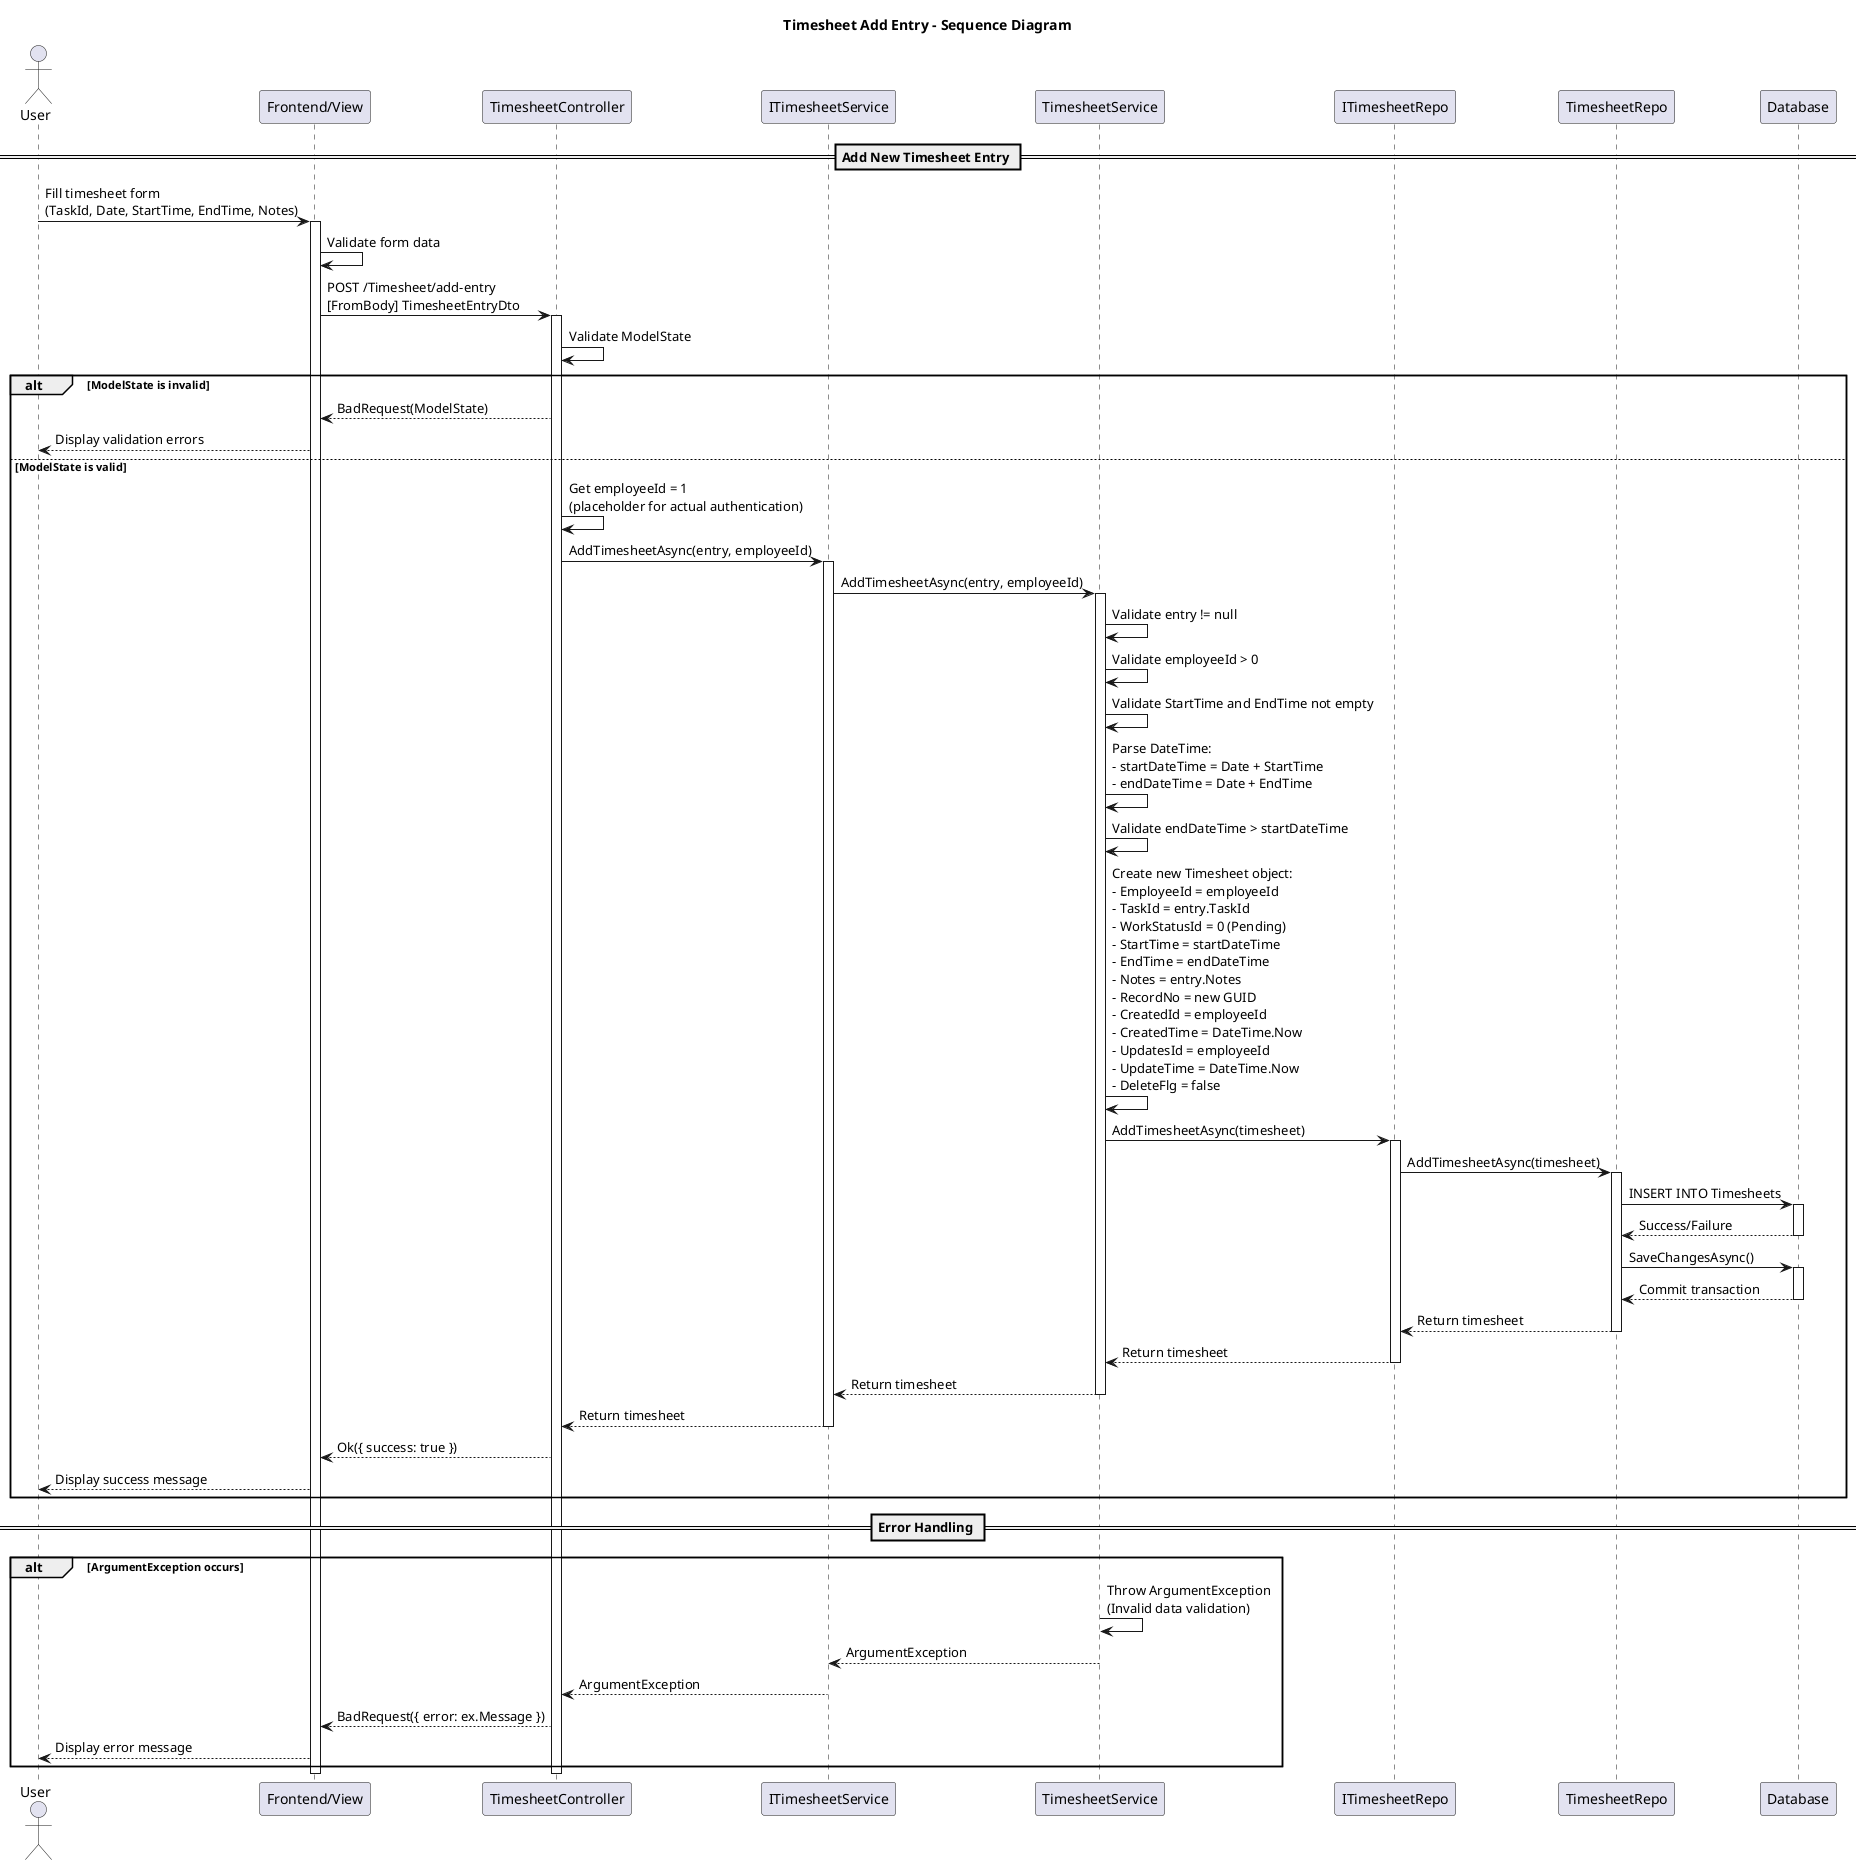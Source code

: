 @startuml
title Timesheet Add Entry - Sequence Diagram

actor User as U
participant "Frontend/View" as V
participant TimesheetController as TC
participant ITimesheetService as TS
participant TimesheetService as TSImpl
participant ITimesheetRepo as TR
participant TimesheetRepo as TRImpl
participant "Database" as DB

== Add New Timesheet Entry ==

U -> V: Fill timesheet form\n(TaskId, Date, StartTime, EndTime, Notes)
activate V

V -> V: Validate form data
V -> TC: POST /Timesheet/add-entry\n[FromBody] TimesheetEntryDto
activate TC

TC -> TC: Validate ModelState
alt ModelState is invalid
    TC --> V: BadRequest(ModelState)
    V --> U: Display validation errors
else ModelState is valid
    TC -> TC: Get employeeId = 1\n(placeholder for actual authentication)
    
    TC -> TS: AddTimesheetAsync(entry, employeeId)
    activate TS
    
    TS -> TSImpl: AddTimesheetAsync(entry, employeeId)
    activate TSImpl
    
    TSImpl -> TSImpl: Validate entry != null
    TSImpl -> TSImpl: Validate employeeId > 0
    TSImpl -> TSImpl: Validate StartTime and EndTime not empty
    
    TSImpl -> TSImpl: Parse DateTime:\n- startDateTime = Date + StartTime\n- endDateTime = Date + EndTime
    TSImpl -> TSImpl: Validate endDateTime > startDateTime
    
    TSImpl -> TSImpl: Create new Timesheet object:\n- EmployeeId = employeeId\n- TaskId = entry.TaskId\n- WorkStatusId = 0 (Pending)\n- StartTime = startDateTime\n- EndTime = endDateTime\n- Notes = entry.Notes\n- RecordNo = new GUID\n- CreatedId = employeeId\n- CreatedTime = DateTime.Now\n- UpdatesId = employeeId\n- UpdateTime = DateTime.Now\n- DeleteFlg = false
    
    TSImpl -> TR: AddTimesheetAsync(timesheet)
    activate TR
    
    TR -> TRImpl: AddTimesheetAsync(timesheet)
    activate TRImpl
    
    TRImpl -> DB: INSERT INTO Timesheets
    activate DB
    DB --> TRImpl: Success/Failure
    deactivate DB
    
    TRImpl -> DB: SaveChangesAsync()
    activate DB
    DB --> TRImpl: Commit transaction
    deactivate DB
    
    TRImpl --> TR: Return timesheet
    deactivate TRImpl
    
    TR --> TSImpl: Return timesheet
    deactivate TR
    
    TSImpl --> TS: Return timesheet
    deactivate TSImpl
    
    TS --> TC: Return timesheet
    deactivate TS
    
    TC --> V: Ok({ success: true })
    V --> U: Display success message
end

== Error Handling ==

alt ArgumentException occurs
    TSImpl -> TSImpl: Throw ArgumentException\n(Invalid data validation)
    TSImpl --> TS: ArgumentException
    TS --> TC: ArgumentException
    TC --> V: BadRequest({ error: ex.Message })
    V --> U: Display error message
end

deactivate TC
deactivate V

@enduml

